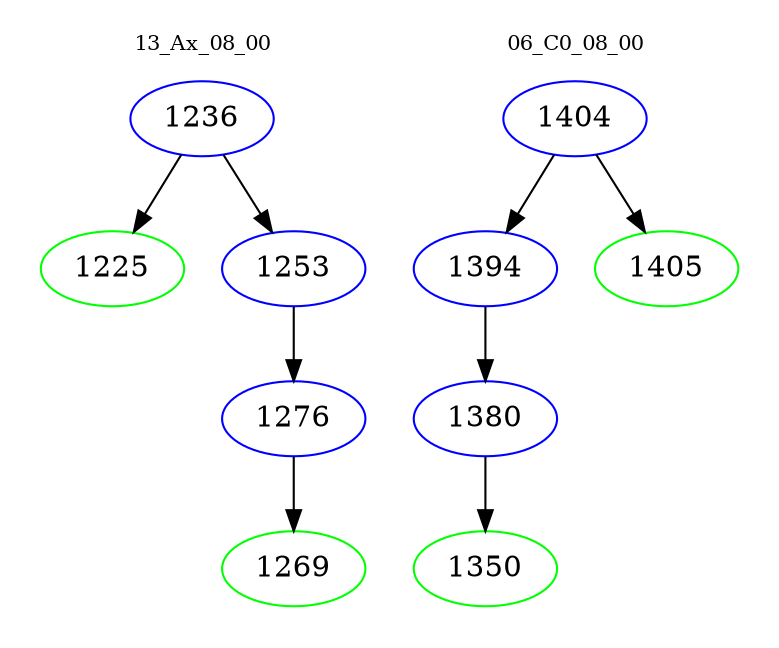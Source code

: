 digraph{
subgraph cluster_0 {
color = white
label = "13_Ax_08_00";
fontsize=10;
T0_1236 [label="1236", color="blue"]
T0_1236 -> T0_1225 [color="black"]
T0_1225 [label="1225", color="green"]
T0_1236 -> T0_1253 [color="black"]
T0_1253 [label="1253", color="blue"]
T0_1253 -> T0_1276 [color="black"]
T0_1276 [label="1276", color="blue"]
T0_1276 -> T0_1269 [color="black"]
T0_1269 [label="1269", color="green"]
}
subgraph cluster_1 {
color = white
label = "06_C0_08_00";
fontsize=10;
T1_1404 [label="1404", color="blue"]
T1_1404 -> T1_1394 [color="black"]
T1_1394 [label="1394", color="blue"]
T1_1394 -> T1_1380 [color="black"]
T1_1380 [label="1380", color="blue"]
T1_1380 -> T1_1350 [color="black"]
T1_1350 [label="1350", color="green"]
T1_1404 -> T1_1405 [color="black"]
T1_1405 [label="1405", color="green"]
}
}
